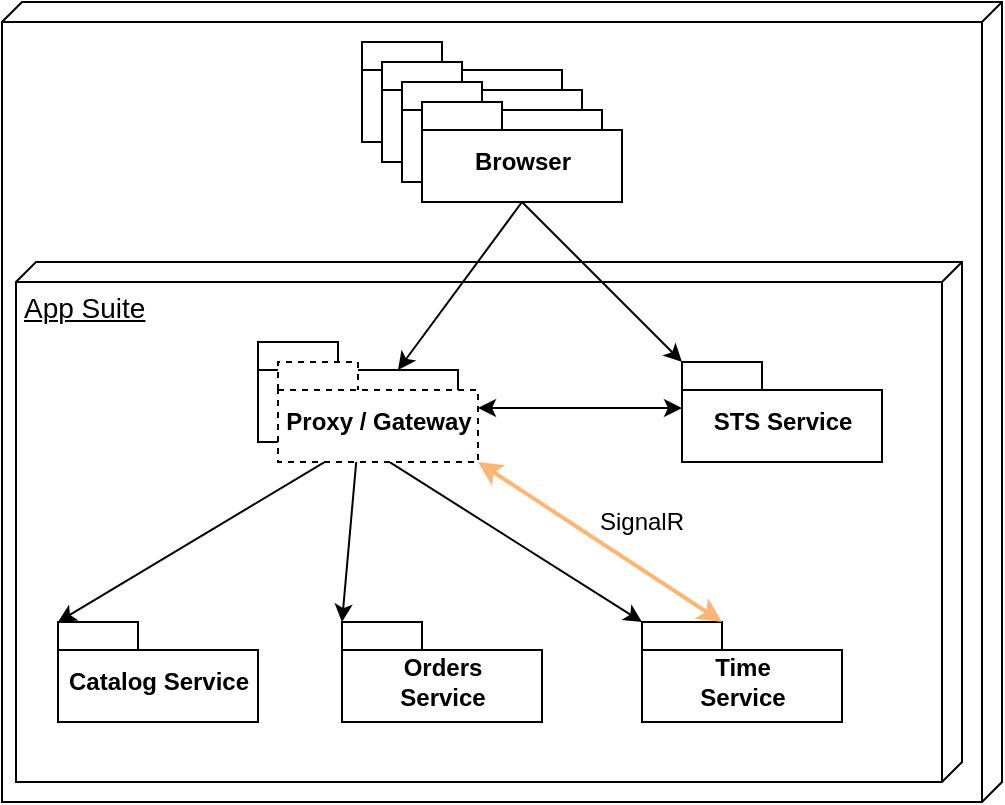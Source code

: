 <mxfile version="14.2.4" type="embed" pages="2">
    <diagram id="Ymux0IWGu-DWM-tYVwon" name="system-context">
        <mxGraphModel dx="384" dy="611" grid="1" gridSize="10" guides="1" tooltips="1" connect="1" arrows="1" fold="1" page="1" pageScale="1" pageWidth="850" pageHeight="1100" math="0" shadow="0">
            <root>
                <mxCell id="Y1qrI0y1-gABLmx8g_vM-0"/>
                <mxCell id="Y1qrI0y1-gABLmx8g_vM-1" parent="Y1qrI0y1-gABLmx8g_vM-0"/>
                <mxCell id="Y1qrI0y1-gABLmx8g_vM-2" value="" style="verticalAlign=top;align=left;spacingTop=8;spacingLeft=2;spacingRight=12;shape=cube;size=10;direction=south;fontStyle=4;html=1;" parent="Y1qrI0y1-gABLmx8g_vM-1" vertex="1">
                    <mxGeometry x="40" y="40" width="500" height="400" as="geometry"/>
                </mxCell>
                <mxCell id="Y1qrI0y1-gABLmx8g_vM-3" value="&lt;font style=&quot;font-size: 14px&quot;&gt;App Suite&lt;/font&gt;" style="verticalAlign=top;align=left;spacingTop=8;spacingLeft=2;spacingRight=12;shape=cube;size=10;direction=south;fontStyle=4;html=1;" parent="Y1qrI0y1-gABLmx8g_vM-1" vertex="1">
                    <mxGeometry x="47" y="170" width="473" height="260" as="geometry"/>
                </mxCell>
                <mxCell id="Y1qrI0y1-gABLmx8g_vM-5" value="STS Service" style="shape=folder;fontStyle=1;spacingTop=10;tabWidth=40;tabHeight=14;tabPosition=left;html=1;" parent="Y1qrI0y1-gABLmx8g_vM-1" vertex="1">
                    <mxGeometry x="380" y="220" width="100" height="50" as="geometry"/>
                </mxCell>
                <mxCell id="Y1qrI0y1-gABLmx8g_vM-8" value="Browser" style="shape=folder;fontStyle=1;spacingTop=10;tabWidth=40;tabHeight=14;tabPosition=left;html=1;" parent="Y1qrI0y1-gABLmx8g_vM-1" vertex="1">
                    <mxGeometry x="220" y="60" width="100" height="50" as="geometry"/>
                </mxCell>
                <mxCell id="Y1qrI0y1-gABLmx8g_vM-14" value="Browser" style="shape=folder;fontStyle=1;spacingTop=10;tabWidth=40;tabHeight=14;tabPosition=left;html=1;" parent="Y1qrI0y1-gABLmx8g_vM-1" vertex="1">
                    <mxGeometry x="230" y="70" width="100" height="50" as="geometry"/>
                </mxCell>
                <mxCell id="Y1qrI0y1-gABLmx8g_vM-15" value="Browser" style="shape=folder;fontStyle=1;spacingTop=10;tabWidth=40;tabHeight=14;tabPosition=left;html=1;" parent="Y1qrI0y1-gABLmx8g_vM-1" vertex="1">
                    <mxGeometry x="240" y="80" width="100" height="50" as="geometry"/>
                </mxCell>
                <mxCell id="Y1qrI0y1-gABLmx8g_vM-16" value="Browser" style="shape=folder;fontStyle=1;spacingTop=10;tabWidth=40;tabHeight=14;tabPosition=left;html=1;" parent="Y1qrI0y1-gABLmx8g_vM-1" vertex="1">
                    <mxGeometry x="250" y="90" width="100" height="50" as="geometry"/>
                </mxCell>
                <mxCell id="Y1qrI0y1-gABLmx8g_vM-22" value="API Gateway" style="shape=folder;fontStyle=1;spacingTop=10;tabWidth=40;tabHeight=14;tabPosition=left;html=1;" parent="Y1qrI0y1-gABLmx8g_vM-1" vertex="1">
                    <mxGeometry x="168" y="210" width="100" height="50" as="geometry"/>
                </mxCell>
                <mxCell id="Y1qrI0y1-gABLmx8g_vM-23" value="Catalog Service" style="shape=folder;fontStyle=1;spacingTop=10;tabWidth=40;tabHeight=14;tabPosition=left;html=1;" parent="Y1qrI0y1-gABLmx8g_vM-1" vertex="1">
                    <mxGeometry x="68" y="350" width="100" height="50" as="geometry"/>
                </mxCell>
                <mxCell id="Y1qrI0y1-gABLmx8g_vM-24" value="Orders&lt;br&gt;Service" style="shape=folder;fontStyle=1;spacingTop=10;tabWidth=40;tabHeight=14;tabPosition=left;html=1;" parent="Y1qrI0y1-gABLmx8g_vM-1" vertex="1">
                    <mxGeometry x="210" y="350" width="100" height="50" as="geometry"/>
                </mxCell>
                <mxCell id="Y1qrI0y1-gABLmx8g_vM-25" value="Time&lt;br&gt;Service" style="shape=folder;fontStyle=1;spacingTop=10;tabWidth=40;tabHeight=14;tabPosition=left;html=1;" parent="Y1qrI0y1-gABLmx8g_vM-1" vertex="1">
                    <mxGeometry x="360" y="350" width="100" height="50" as="geometry"/>
                </mxCell>
                <mxCell id="Y1qrI0y1-gABLmx8g_vM-30" value="" style="endArrow=classic;startArrow=classic;html=1;entryX=0.5;entryY=1;entryDx=0;entryDy=0;entryPerimeter=0;exitX=0;exitY=0;exitDx=0;exitDy=0;exitPerimeter=0;" parent="Y1qrI0y1-gABLmx8g_vM-1" source="Y1qrI0y1-gABLmx8g_vM-23" target="Y1qrI0y1-gABLmx8g_vM-22" edge="1">
                    <mxGeometry width="50" height="50" relative="1" as="geometry">
                        <mxPoint x="100" y="610" as="sourcePoint"/>
                        <mxPoint x="150" y="560" as="targetPoint"/>
                    </mxGeometry>
                </mxCell>
                <mxCell id="Y1qrI0y1-gABLmx8g_vM-31" value="" style="endArrow=classic;startArrow=classic;html=1;entryX=0.5;entryY=1;entryDx=0;entryDy=0;entryPerimeter=0;exitX=0;exitY=0;exitDx=0;exitDy=0;exitPerimeter=0;" parent="Y1qrI0y1-gABLmx8g_vM-1" source="Y1qrI0y1-gABLmx8g_vM-24" target="Y1qrI0y1-gABLmx8g_vM-22" edge="1">
                    <mxGeometry width="50" height="50" relative="1" as="geometry">
                        <mxPoint x="145" y="304" as="sourcePoint"/>
                        <mxPoint x="228" y="270" as="targetPoint"/>
                    </mxGeometry>
                </mxCell>
                <mxCell id="Y1qrI0y1-gABLmx8g_vM-32" value="" style="endArrow=classic;startArrow=classic;html=1;entryX=0.5;entryY=1;entryDx=0;entryDy=0;entryPerimeter=0;exitX=0;exitY=0;exitDx=0;exitDy=0;exitPerimeter=0;" parent="Y1qrI0y1-gABLmx8g_vM-1" source="Y1qrI0y1-gABLmx8g_vM-25" target="Y1qrI0y1-gABLmx8g_vM-22" edge="1">
                    <mxGeometry width="50" height="50" relative="1" as="geometry">
                        <mxPoint x="155" y="314" as="sourcePoint"/>
                        <mxPoint x="238" y="280" as="targetPoint"/>
                    </mxGeometry>
                </mxCell>
                <mxCell id="Y1qrI0y1-gABLmx8g_vM-36" value="" style="endArrow=classic;html=1;entryX=0;entryY=0;entryDx=0;entryDy=0;entryPerimeter=0;exitX=0.5;exitY=1;exitDx=0;exitDy=0;exitPerimeter=0;" parent="Y1qrI0y1-gABLmx8g_vM-1" source="Y1qrI0y1-gABLmx8g_vM-16" target="Y1qrI0y1-gABLmx8g_vM-5" edge="1">
                    <mxGeometry width="50" height="50" relative="1" as="geometry">
                        <mxPoint x="40" y="580" as="sourcePoint"/>
                        <mxPoint x="90" y="530" as="targetPoint"/>
                    </mxGeometry>
                </mxCell>
                <mxCell id="Y1qrI0y1-gABLmx8g_vM-38" value="" style="endArrow=classic;startArrow=classic;html=1;entryX=0;entryY=0;entryDx=0;entryDy=23;entryPerimeter=0;exitX=0;exitY=0;exitDx=100;exitDy=23;exitPerimeter=0;" parent="Y1qrI0y1-gABLmx8g_vM-1" source="Y1qrI0y1-gABLmx8g_vM-41" target="Y1qrI0y1-gABLmx8g_vM-5" edge="1">
                    <mxGeometry width="50" height="50" relative="1" as="geometry">
                        <mxPoint x="40" y="580" as="sourcePoint"/>
                        <mxPoint x="90" y="530" as="targetPoint"/>
                    </mxGeometry>
                </mxCell>
                <mxCell id="Y1qrI0y1-gABLmx8g_vM-39" value="" style="endArrow=classic;html=1;exitX=0.5;exitY=1;exitDx=0;exitDy=0;exitPerimeter=0;entryX=0;entryY=0;entryDx=70;entryDy=14;entryPerimeter=0;" parent="Y1qrI0y1-gABLmx8g_vM-1" source="Y1qrI0y1-gABLmx8g_vM-16" target="Y1qrI0y1-gABLmx8g_vM-22" edge="1">
                    <mxGeometry width="50" height="50" relative="1" as="geometry">
                        <mxPoint x="498" y="180" as="sourcePoint"/>
                        <mxPoint x="348" y="132" as="targetPoint"/>
                    </mxGeometry>
                </mxCell>
                <mxCell id="Y1qrI0y1-gABLmx8g_vM-41" value="Proxy / Gateway" style="shape=folder;fontStyle=1;spacingTop=10;tabWidth=40;tabHeight=14;tabPosition=left;html=1;dashed=1;" parent="Y1qrI0y1-gABLmx8g_vM-1" vertex="1">
                    <mxGeometry x="178" y="220" width="100" height="50" as="geometry"/>
                </mxCell>
                <mxCell id="3s-E67elMlUPn0KS6m8D-1" value="" style="endArrow=classic;startArrow=classic;html=1;entryX=0;entryY=0;entryDx=100;entryDy=50;entryPerimeter=0;exitX=0;exitY=0;exitDx=40;exitDy=0;exitPerimeter=0;strokeColor=#FFB570;strokeWidth=2;" parent="Y1qrI0y1-gABLmx8g_vM-1" source="Y1qrI0y1-gABLmx8g_vM-25" target="Y1qrI0y1-gABLmx8g_vM-41" edge="1">
                    <mxGeometry width="50" height="50" relative="1" as="geometry">
                        <mxPoint x="434" y="360" as="sourcePoint"/>
                        <mxPoint x="400" y="310" as="targetPoint"/>
                    </mxGeometry>
                </mxCell>
                <mxCell id="3s-E67elMlUPn0KS6m8D-3" value="SignalR" style="text;html=1;strokeColor=none;fillColor=none;align=center;verticalAlign=middle;whiteSpace=wrap;rounded=0;" parent="Y1qrI0y1-gABLmx8g_vM-1" vertex="1">
                    <mxGeometry x="340" y="290" width="40" height="20" as="geometry"/>
                </mxCell>
            </root>
        </mxGraphModel>
    </diagram>
    <diagram name="usecases-diagram" id="822b0af5-4adb-64df-f703-e8dfc1f81529">
        &#xa;
        <mxGraphModel dx="1360" dy="895" grid="1" gridSize="10" guides="1" tooltips="1" connect="1" arrows="1" fold="1" page="1" pageScale="1" pageWidth="1100" pageHeight="850" background="#ffffff" math="0" shadow="0">
            &#xa;
            <root>
                &#xa;
                <mxCell id="0"/>
                &#xa;
                <mxCell id="1" parent="0"/>
                &#xa;
                <mxCell id="MqJLWpZZmDxWrSOnSKsf-1" value="Identity Service on premise" style="rounded=0;whiteSpace=wrap;html=1;verticalAlign=top;gradientColor=none;editable=1;movable=0;" parent="1" vertex="1">
                    &#xa;
                    <mxGeometry x="170" y="50" width="481" height="790" as="geometry"/>
                    &#xa;
                </mxCell>
                &#xa;
                <mxCell id="MqJLWpZZmDxWrSOnSKsf-2" value="manages clients" style="ellipse;whiteSpace=wrap;html=1;fillColor=#FFFFFF;strokeColor=#6c8ebf;" parent="1" vertex="1">
                    &#xa;
                    <mxGeometry x="340.5" y="94" width="140" height="70" as="geometry"/>
                    &#xa;
                </mxCell>
                &#xa;
                <mxCell id="MqJLWpZZmDxWrSOnSKsf-3" style="rounded=0;orthogonalLoop=1;jettySize=auto;html=1;entryX=0;entryY=0.5;entryDx=0;entryDy=0;exitX=0.5;exitY=0.5;exitDx=0;exitDy=0;exitPerimeter=0;" parent="1" source="MqJLWpZZmDxWrSOnSKsf-4" target="MqJLWpZZmDxWrSOnSKsf-2" edge="1">
                    &#xa;
                    <mxGeometry relative="1" as="geometry"/>
                    &#xa;
                </mxCell>
                &#xa;
                <mxCell id="MqJLWpZZmDxWrSOnSKsf-4" value="Buhler Engineer" style="shape=umlActor;verticalLabelPosition=bottom;labelBackgroundColor=#ffffff;verticalAlign=top;html=1;" parent="1" vertex="1">
                    &#xa;
                    <mxGeometry x="80" y="219" width="30" height="60" as="geometry"/>
                    &#xa;
                </mxCell>
                &#xa;
                <mxCell id="ktf-OyFfE8Pmz-1-OoqU-1" value="manages scopes&lt;span style=&quot;color: rgba(0 , 0 , 0 , 0) ; font-family: monospace ; font-size: 0px ; white-space: nowrap&quot;&gt;%3CmxGraphModel%3E%3Croot%3E%3CmxCell%20id%3D%220%22%2F%3E%3CmxCell%20id%3D%221%22%20parent%3D%220%22%2F%3E%3CmxCell%20id%3D%222%22%20value%3D%22Manages%20clients%22%20style%3D%22ellipse%3BwhiteSpace%3Dwrap%3Bhtml%3D1%3BfillColor%3D%23FFFFFF%3BstrokeColor%3D%236c8ebf%3B%22%20vertex%3D%221%22%20parent%3D%221%22%3E%3CmxGeometry%20x%3D%22340.5%22%20y%3D%2294%22%20width%3D%22140%22%20height%3D%2270%22%20as%3D%22geometry%22%2F%3E%3C%2FmxCell%3E%3C%2Froot%3E%3C%2FmxGraphModel%3E&lt;/span&gt;" style="ellipse;whiteSpace=wrap;html=1;fillColor=#FFFFFF;strokeColor=#6c8ebf;" parent="1" vertex="1">
                    &#xa;
                    <mxGeometry x="340.5" y="174" width="140" height="70" as="geometry"/>
                    &#xa;
                </mxCell>
                &#xa;
                <mxCell id="ktf-OyFfE8Pmz-1-OoqU-2" value="manages users&lt;span style=&quot;color: rgba(0 , 0 , 0 , 0) ; font-family: monospace ; font-size: 0px ; white-space: nowrap&quot;&gt;%3CmxGraphModel%3E%3Croot%3E%3CmxCell%20id%3D%220%22%2F%3E%3CmxCell%20id%3D%221%22%20parent%3D%220%22%2F%3E%3CmxCell%20id%3D%222%22%20value%3D%22Manages%20clients%22%20style%3D%22ellipse%3BwhiteSpace%3Dwrap%3Bhtml%3D1%3BfillColor%3D%23FFFFFF%3BstrokeColor%3D%236c8ebf%3B%22%20vertex%3D%221%22%20parent%3D%221%22%3E%3CmxGeometry%20x%3D%22340.5%22%20y%3D%2294%22%20width%3D%22140%22%20height%3D%2270%22%20as%3D%22geometry%22%2F%3E%3C%2FmxCell%3E%3C%2Froot%3E%3C%2FmxGraphModel%3E&lt;/span&gt;" style="ellipse;whiteSpace=wrap;html=1;fillColor=#FFFFFF;strokeColor=#6c8ebf;" parent="1" vertex="1">
                    &#xa;
                    <mxGeometry x="340.5" y="420" width="140" height="70" as="geometry"/>
                    &#xa;
                </mxCell>
                &#xa;
                <mxCell id="ktf-OyFfE8Pmz-1-OoqU-3" value="manages roles&lt;span style=&quot;color: rgba(0 , 0 , 0 , 0) ; font-family: monospace ; font-size: 0px ; white-space: nowrap&quot;&gt;%3CmxGraphModel%3E%3Croot%3E%3CmxCell%20id%3D%220%22%2F%3E%3CmxCell%20id%3D%221%22%20parent%3D%220%22%2F%3E%3CmxCell%20id%3D%222%22%20value%3D%22Manages%20clients%22%20style%3D%22ellipse%3BwhiteSpace%3Dwrap%3Bhtml%3D1%3BfillColor%3D%23FFFFFF%3BstrokeColor%3D%236c8ebf%3B%22%20vertex%3D%221%22%20parent%3D%221%22%3E%3CmxGeometry%20x%3D%22340.5%22%20y%3D%2294%22%20width%3D%22140%22%20height%3D%2270%22%20as%3D%22geometry%22%2F%3E%3C%2FmxCell%3E%3C%2Froot%3E%3C%2FmxGraphModel%3E&lt;/span&gt;" style="ellipse;whiteSpace=wrap;html=1;fillColor=#FFFFFF;strokeColor=#6c8ebf;" parent="1" vertex="1">
                    &#xa;
                    <mxGeometry x="340.5" y="339" width="140" height="70" as="geometry"/>
                    &#xa;
                </mxCell>
                &#xa;
                <mxCell id="ktf-OyFfE8Pmz-1-OoqU-4" value="manages claims&lt;span style=&quot;color: rgba(0 , 0 , 0 , 0) ; font-family: monospace ; font-size: 0px ; white-space: nowrap&quot;&gt;%3CmxGraphModel%3E%3Croot%3E%3CmxCell%20id%3D%220%22%2F%3E%3CmxCell%20id%3D%221%22%20parent%3D%220%22%2F%3E%3CmxCell%20id%3D%222%22%20value%3D%22Manages%20clients%22%20style%3D%22ellipse%3BwhiteSpace%3Dwrap%3Bhtml%3D1%3BfillColor%3D%23FFFFFF%3BstrokeColor%3D%236c8ebf%3B%22%20vertex%3D%221%22%20parent%3D%221%22%3E%3CmxGeometry%20x%3D%22340.5%22%20y%3D%2294%22%20width%3D%22140%22%20height%3D%2270%22%20as%3D%22geometry%22%2F%3E%3C%2FmxCell%3E%3C%2Froot%3E%3C%2FmxGraphModel%3E&lt;/span&gt;" style="ellipse;whiteSpace=wrap;html=1;fillColor=#FFFFFF;strokeColor=#6c8ebf;" parent="1" vertex="1">
                    &#xa;
                    <mxGeometry x="340.5" y="256" width="140" height="70" as="geometry"/>
                    &#xa;
                </mxCell>
                &#xa;
                <mxCell id="ktf-OyFfE8Pmz-1-OoqU-5" style="rounded=0;orthogonalLoop=1;jettySize=auto;html=1;entryX=0;entryY=0.5;entryDx=0;entryDy=0;exitX=0.5;exitY=0.5;exitDx=0;exitDy=0;exitPerimeter=0;" parent="1" source="MqJLWpZZmDxWrSOnSKsf-4" target="ktf-OyFfE8Pmz-1-OoqU-1" edge="1">
                    &#xa;
                    <mxGeometry relative="1" as="geometry">
                        &#xa;
                        <mxPoint x="110" y="139" as="sourcePoint"/>
                        &#xa;
                        <mxPoint x="350.5" y="139" as="targetPoint"/>
                        &#xa;
                    </mxGeometry>
                    &#xa;
                </mxCell>
                &#xa;
                <mxCell id="ktf-OyFfE8Pmz-1-OoqU-7" style="rounded=0;orthogonalLoop=1;jettySize=auto;html=1;entryX=0;entryY=0.5;entryDx=0;entryDy=0;exitX=0.5;exitY=0.5;exitDx=0;exitDy=0;exitPerimeter=0;" parent="1" source="MqJLWpZZmDxWrSOnSKsf-4" target="ktf-OyFfE8Pmz-1-OoqU-3" edge="1">
                    &#xa;
                    <mxGeometry relative="1" as="geometry">
                        &#xa;
                        <mxPoint x="105" y="149" as="sourcePoint"/>
                        &#xa;
                        <mxPoint x="360.5" y="149" as="targetPoint"/>
                        &#xa;
                    </mxGeometry>
                    &#xa;
                </mxCell>
                &#xa;
                <mxCell id="ktf-OyFfE8Pmz-1-OoqU-8" style="rounded=0;orthogonalLoop=1;jettySize=auto;html=1;entryX=0;entryY=0.5;entryDx=0;entryDy=0;exitX=0.5;exitY=0.5;exitDx=0;exitDy=0;exitPerimeter=0;" parent="1" source="MqJLWpZZmDxWrSOnSKsf-4" target="ktf-OyFfE8Pmz-1-OoqU-4" edge="1">
                    &#xa;
                    <mxGeometry relative="1" as="geometry">
                        &#xa;
                        <mxPoint x="115" y="159" as="sourcePoint"/>
                        &#xa;
                        <mxPoint x="370.5" y="159" as="targetPoint"/>
                        &#xa;
                    </mxGeometry>
                    &#xa;
                </mxCell>
                &#xa;
                <mxCell id="ZsrLY_1tlHirZTP-symd-1" value="Operator" style="shape=umlActor;verticalLabelPosition=bottom;labelBackgroundColor=#ffffff;verticalAlign=top;html=1;outlineConnect=0;" parent="1" vertex="1">
                    &#xa;
                    <mxGeometry x="80" y="630" width="30" height="60" as="geometry"/>
                    &#xa;
                </mxCell>
                &#xa;
                <mxCell id="ZsrLY_1tlHirZTP-symd-2" value="change password" style="ellipse;whiteSpace=wrap;html=1;fillColor=#FFFFFF;strokeColor=#6c8ebf;" parent="1" vertex="1">
                    &#xa;
                    <mxGeometry x="340.5" y="664" width="140" height="70" as="geometry"/>
                    &#xa;
                </mxCell>
                &#xa;
                <mxCell id="ZsrLY_1tlHirZTP-symd-3" value="login" style="ellipse;whiteSpace=wrap;html=1;fillColor=#FFFFFF;strokeColor=#6c8ebf;" parent="1" vertex="1">
                    &#xa;
                    <mxGeometry x="340.5" y="584" width="140" height="70" as="geometry"/>
                    &#xa;
                </mxCell>
                &#xa;
                <mxCell id="ZsrLY_1tlHirZTP-symd-4" style="rounded=0;orthogonalLoop=1;jettySize=auto;html=1;entryX=0;entryY=0.5;entryDx=0;entryDy=0;exitX=0.5;exitY=0.5;exitDx=0;exitDy=0;exitPerimeter=0;" parent="1" source="ZsrLY_1tlHirZTP-symd-1" target="ZsrLY_1tlHirZTP-symd-3" edge="1">
                    &#xa;
                    <mxGeometry relative="1" as="geometry">
                        &#xa;
                        <mxPoint x="95" y="319" as="sourcePoint"/>
                        &#xa;
                        <mxPoint x="350.5" y="479" as="targetPoint"/>
                        &#xa;
                    </mxGeometry>
                    &#xa;
                </mxCell>
                &#xa;
                <mxCell id="ZsrLY_1tlHirZTP-symd-5" style="rounded=0;orthogonalLoop=1;jettySize=auto;html=1;entryX=0;entryY=0.5;entryDx=0;entryDy=0;exitX=0.5;exitY=0.5;exitDx=0;exitDy=0;exitPerimeter=0;" parent="1" source="ZsrLY_1tlHirZTP-symd-1" target="ZsrLY_1tlHirZTP-symd-2" edge="1">
                    &#xa;
                    <mxGeometry relative="1" as="geometry">
                        &#xa;
                        <mxPoint x="95" y="750" as="sourcePoint"/>
                        &#xa;
                        <mxPoint x="350.5" y="629" as="targetPoint"/>
                        &#xa;
                    </mxGeometry>
                    &#xa;
                </mxCell>
                &#xa;
                <mxCell id="q6Q5BxutbA8MdZu90X7K-1" value="allow MFA" style="shape=note;whiteSpace=wrap;html=1;size=14;verticalAlign=top;align=left;spacingTop=-6;fillColor=#fff2cc;strokeColor=#d6b656;" parent="1" vertex="1">
                    &#xa;
                    <mxGeometry x="523.5" y="604" width="86.5" height="30" as="geometry"/>
                    &#xa;
                </mxCell>
                &#xa;
                <mxCell id="3jm2Q9ASMtYjPq7JOTlW-1" style="edgeStyle=none;rounded=0;orthogonalLoop=1;jettySize=auto;html=1;exitX=0;exitY=0.5;exitDx=0;exitDy=0;exitPerimeter=0;" parent="1" source="q6Q5BxutbA8MdZu90X7K-1" target="ZsrLY_1tlHirZTP-symd-3" edge="1">
                    &#xa;
                    <mxGeometry relative="1" as="geometry">
                        &#xa;
                        <mxPoint x="600" y="470" as="targetPoint"/>
                        &#xa;
                        <mxPoint x="580.091" y="500" as="sourcePoint"/>
                        &#xa;
                    </mxGeometry>
                    &#xa;
                </mxCell>
                &#xa;
                <mxCell id="avnj_PgblWouaKfC6QIf-5" value="views audit log" style="ellipse;whiteSpace=wrap;html=1;fillColor=#FFFFFF;strokeColor=#6c8ebf;" parent="1" vertex="1">
                    &#xa;
                    <mxGeometry x="340.5" y="500" width="140" height="70" as="geometry"/>
                    &#xa;
                </mxCell>
                &#xa;
                <mxCell id="pn1aY1VFRqSAtlfa_9IT-1" value="Administrator" style="shape=umlActor;verticalLabelPosition=bottom;labelBackgroundColor=#ffffff;verticalAlign=top;html=1;outlineConnect=0;" parent="1" vertex="1">
                    &#xa;
                    <mxGeometry x="80" y="465" width="30" height="60" as="geometry"/>
                    &#xa;
                </mxCell>
                &#xa;
                <mxCell id="pn1aY1VFRqSAtlfa_9IT-2" style="rounded=0;orthogonalLoop=1;jettySize=auto;html=1;entryX=0;entryY=0.5;entryDx=0;entryDy=0;exitX=0.5;exitY=0.5;exitDx=0;exitDy=0;exitPerimeter=0;" parent="1" source="pn1aY1VFRqSAtlfa_9IT-1" target="ktf-OyFfE8Pmz-1-OoqU-2" edge="1">
                    &#xa;
                    <mxGeometry relative="1" as="geometry">
                        &#xa;
                        <mxPoint x="105" y="299" as="sourcePoint"/>
                        &#xa;
                        <mxPoint x="350.5" y="545" as="targetPoint"/>
                        &#xa;
                    </mxGeometry>
                    &#xa;
                </mxCell>
                &#xa;
                <mxCell id="pn1aY1VFRqSAtlfa_9IT-3" style="rounded=0;orthogonalLoop=1;jettySize=auto;html=1;entryX=0;entryY=0.5;entryDx=0;entryDy=0;exitX=0.5;exitY=0.5;exitDx=0;exitDy=0;exitPerimeter=0;" parent="1" source="pn1aY1VFRqSAtlfa_9IT-1" target="avnj_PgblWouaKfC6QIf-5" edge="1">
                    &#xa;
                    <mxGeometry relative="1" as="geometry">
                        &#xa;
                        <mxPoint x="105" y="620" as="sourcePoint"/>
                        &#xa;
                        <mxPoint x="350.5" y="465" as="targetPoint"/>
                        &#xa;
                    </mxGeometry>
                    &#xa;
                </mxCell>
                &#xa;
                <mxCell id="pn1aY1VFRqSAtlfa_9IT-4" value="register" style="ellipse;whiteSpace=wrap;html=1;fillColor=#FFFFFF;strokeColor=#6c8ebf;" parent="1" vertex="1">
                    &#xa;
                    <mxGeometry x="340.5" y="744" width="140" height="70" as="geometry"/>
                    &#xa;
                </mxCell>
                &#xa;
                <mxCell id="pn1aY1VFRqSAtlfa_9IT-5" style="rounded=0;orthogonalLoop=1;jettySize=auto;html=1;entryX=0;entryY=0.5;entryDx=0;entryDy=0;exitX=0.5;exitY=0.5;exitDx=0;exitDy=0;exitPerimeter=0;" parent="1" source="ZsrLY_1tlHirZTP-symd-1" target="pn1aY1VFRqSAtlfa_9IT-4" edge="1">
                    &#xa;
                    <mxGeometry relative="1" as="geometry">
                        &#xa;
                        <mxPoint x="105" y="670" as="sourcePoint"/>
                        &#xa;
                        <mxPoint x="350.5" y="709" as="targetPoint"/>
                        &#xa;
                    </mxGeometry>
                    &#xa;
                </mxCell>
                &#xa;
            </root>
            &#xa;
        </mxGraphModel>
        &#xa;
    </diagram>
</mxfile>
